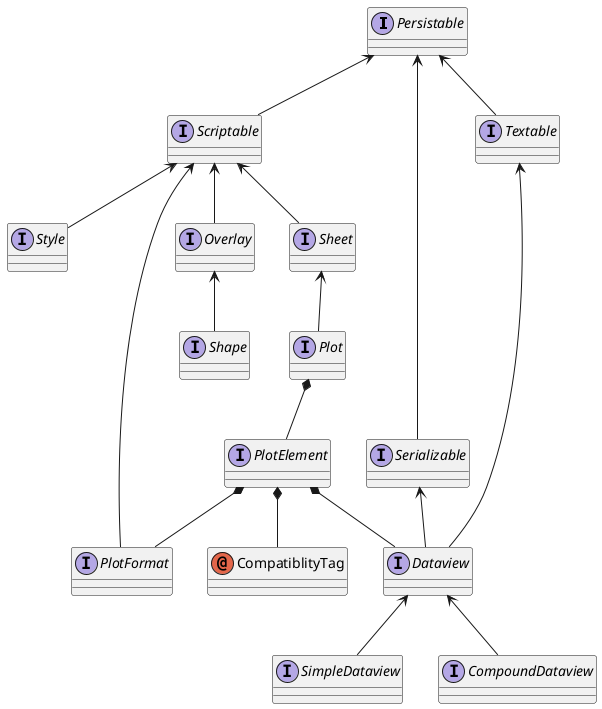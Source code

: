 @startuml;

interface Persistable {}

interface Scriptable {}
Scriptable -up-> Persistable

interface Serializable {}
Serializable -up-> Persistable

interface Textable {}
Textable -up-> Persistable

interface Style {}
Style -up-> Scriptable

interface Sheet {}
Sheet -up-> Scriptable

interface Plot {}
Plot -up-> Sheet

interface Overlay {}
Overlay -up-> Scriptable

interface Shape {}
Shape -up-> Overlay

interface PlotElement {}
PlotElement -up-* Plot

annotation CompatiblityTag {}
CompatiblityTag -up-* PlotElement

interface Dataview {}
Dataview -up-> Textable
Dataview -up-> Serializable
Dataview -up-* PlotElement

interface SimpleDataview {}
SimpleDataview -up-> Dataview
interface CompoundDataview {}
CompoundDataview -up-> Dataview

interface PlotFormat {}
PlotFormat -up-* PlotElement
PlotFormat -up-> Scriptable

@enduml;
